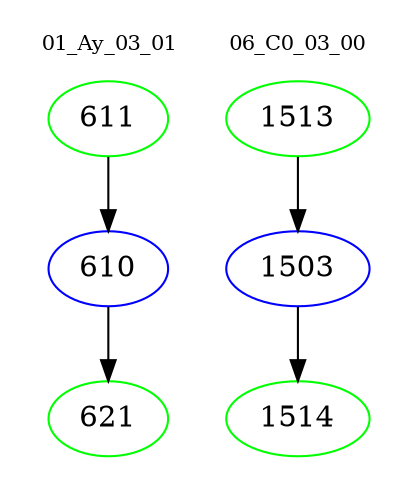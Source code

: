 digraph{
subgraph cluster_0 {
color = white
label = "01_Ay_03_01";
fontsize=10;
T0_611 [label="611", color="green"]
T0_611 -> T0_610 [color="black"]
T0_610 [label="610", color="blue"]
T0_610 -> T0_621 [color="black"]
T0_621 [label="621", color="green"]
}
subgraph cluster_1 {
color = white
label = "06_C0_03_00";
fontsize=10;
T1_1513 [label="1513", color="green"]
T1_1513 -> T1_1503 [color="black"]
T1_1503 [label="1503", color="blue"]
T1_1503 -> T1_1514 [color="black"]
T1_1514 [label="1514", color="green"]
}
}
